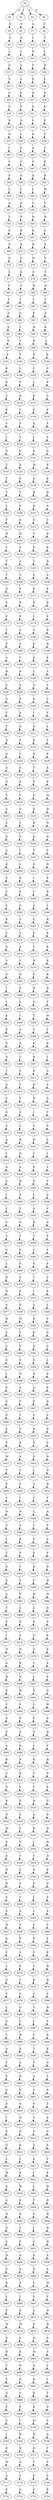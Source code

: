 strict digraph  {
	S0 -> S1 [ label = S ];
	S0 -> S2 [ label = I ];
	S0 -> S3 [ label = L ];
	S0 -> S4 [ label = D ];
	S1 -> S5 [ label = F ];
	S2 -> S6 [ label = V ];
	S3 -> S7 [ label = A ];
	S4 -> S8 [ label = C ];
	S5 -> S9 [ label = G ];
	S6 -> S10 [ label = G ];
	S7 -> S11 [ label = I ];
	S8 -> S12 [ label = Y ];
	S9 -> S13 [ label = L ];
	S10 -> S14 [ label = L ];
	S11 -> S15 [ label = G ];
	S12 -> S16 [ label = L ];
	S13 -> S17 [ label = G ];
	S14 -> S18 [ label = A ];
	S15 -> S19 [ label = V ];
	S16 -> S20 [ label = N ];
	S17 -> S21 [ label = T ];
	S18 -> S22 [ label = L ];
	S19 -> S23 [ label = P ];
	S20 -> S24 [ label = L ];
	S21 -> S25 [ label = C ];
	S22 -> S26 [ label = F ];
	S23 -> S27 [ label = G ];
	S24 -> S28 [ label = N ];
	S25 -> S29 [ label = V ];
	S26 -> S30 [ label = F ];
	S27 -> S31 [ label = E ];
	S28 -> S32 [ label = K ];
	S29 -> S33 [ label = G ];
	S30 -> S34 [ label = G ];
	S31 -> S35 [ label = L ];
	S32 -> S36 [ label = F ];
	S33 -> S37 [ label = G ];
	S34 -> S38 [ label = L ];
	S35 -> S39 [ label = R ];
	S36 -> S40 [ label = T ];
	S37 -> S41 [ label = I ];
	S38 -> S42 [ label = Y ];
	S39 -> S43 [ label = A ];
	S40 -> S44 [ label = T ];
	S41 -> S45 [ label = V ];
	S42 -> S46 [ label = F ];
	S43 -> S47 [ label = Y ];
	S44 -> S48 [ label = K ];
	S45 -> S49 [ label = G ];
	S46 -> S50 [ label = G ];
	S47 -> S51 [ label = A ];
	S48 -> S52 [ label = K ];
	S49 -> S53 [ label = L ];
	S50 -> S54 [ label = L ];
	S51 -> S55 [ label = L ];
	S52 -> S56 [ label = M ];
	S53 -> S57 [ label = A ];
	S54 -> S58 [ label = P ];
	S55 -> S59 [ label = A ];
	S56 -> S60 [ label = V ];
	S57 -> S61 [ label = L ];
	S58 -> S62 [ label = P ];
	S59 -> S63 [ label = H ];
	S60 -> S64 [ label = H ];
	S61 -> S65 [ label = F ];
	S62 -> S66 [ label = R ];
	S63 -> S67 [ label = R ];
	S64 -> S68 [ label = G ];
	S65 -> S69 [ label = F ];
	S66 -> S70 [ label = K ];
	S67 -> S71 [ label = R ];
	S68 -> S72 [ label = S ];
	S69 -> S73 [ label = G ];
	S70 -> S74 [ label = V ];
	S71 -> S75 [ label = H ];
	S72 -> S76 [ label = S ];
	S73 -> S77 [ label = L ];
	S74 -> S78 [ label = E ];
	S75 -> S79 [ label = G ];
	S76 -> S80 [ label = V ];
	S77 -> S81 [ label = Y ];
	S78 -> S82 [ label = V ];
	S79 -> S83 [ label = R ];
	S80 -> S84 [ label = R ];
	S81 -> S85 [ label = F ];
	S82 -> S86 [ label = I ];
	S83 -> S87 [ label = L ];
	S84 -> S88 [ label = Y ];
	S85 -> S89 [ label = G ];
	S86 -> S90 [ label = G ];
	S87 -> S91 [ label = P ];
	S88 -> S92 [ label = E ];
	S89 -> S93 [ label = L ];
	S90 -> S94 [ label = T ];
	S91 -> S95 [ label = W ];
	S92 -> S96 [ label = K ];
	S93 -> S97 [ label = P ];
	S94 -> S98 [ label = T ];
	S95 -> S99 [ label = H ];
	S96 -> S100 [ label = L ];
	S97 -> S101 [ label = P ];
	S98 -> S102 [ label = T ];
	S99 -> S103 [ label = K ];
	S100 -> S104 [ label = R ];
	S101 -> S105 [ label = R ];
	S102 -> S106 [ label = L ];
	S103 -> S107 [ label = L ];
	S104 -> S108 [ label = S ];
	S105 -> S109 [ label = K ];
	S106 -> S110 [ label = P ];
	S107 -> S111 [ label = L ];
	S108 -> S112 [ label = E ];
	S109 -> S113 [ label = V ];
	S110 -> S114 [ label = H ];
	S111 -> S115 [ label = E ];
	S112 -> S116 [ label = C ];
	S113 -> S117 [ label = E ];
	S114 -> S118 [ label = V ];
	S115 -> S119 [ label = P ];
	S116 -> S120 [ label = P ];
	S117 -> S121 [ label = V ];
	S118 -> S122 [ label = T ];
	S119 -> S123 [ label = S ];
	S120 -> S124 [ label = E ];
	S121 -> S125 [ label = I ];
	S122 -> S126 [ label = T ];
	S123 -> S127 [ label = I ];
	S124 -> S128 [ label = S ];
	S125 -> S129 [ label = G ];
	S126 -> S130 [ label = Q ];
	S127 -> S131 [ label = R ];
	S128 -> S132 [ label = G ];
	S129 -> S133 [ label = T ];
	S130 -> S134 [ label = S ];
	S131 -> S135 [ label = M ];
	S132 -> S136 [ label = E ];
	S133 -> S137 [ label = T ];
	S134 -> S138 [ label = P ];
	S135 -> S139 [ label = A ];
	S136 -> S140 [ label = E ];
	S137 -> S141 [ label = T ];
	S138 -> S142 [ label = T ];
	S139 -> S143 [ label = R ];
	S140 -> S144 [ label = Q ];
	S141 -> S145 [ label = L ];
	S142 -> S146 [ label = P ];
	S143 -> S147 [ label = D ];
	S144 -> S148 [ label = G ];
	S145 -> S149 [ label = P ];
	S146 -> S150 [ label = A ];
	S147 -> S151 [ label = G ];
	S148 -> S152 [ label = S ];
	S149 -> S153 [ label = H ];
	S150 -> S154 [ label = H ];
	S151 -> S155 [ label = V ];
	S152 -> S156 [ label = D ];
	S153 -> S157 [ label = V ];
	S154 -> S158 [ label = S ];
	S155 -> S159 [ label = P ];
	S156 -> S160 [ label = K ];
	S157 -> S161 [ label = T ];
	S158 -> S162 [ label = A ];
	S159 -> S163 [ label = V ];
	S160 -> S164 [ label = D ];
	S161 -> S165 [ label = T ];
	S162 -> S166 [ label = V ];
	S163 -> S167 [ label = S ];
	S164 -> S168 [ label = S ];
	S165 -> S169 [ label = Q ];
	S166 -> S170 [ label = Y ];
	S167 -> S171 [ label = R ];
	S168 -> S172 [ label = E ];
	S169 -> S173 [ label = S ];
	S170 -> S174 [ label = D ];
	S171 -> S175 [ label = E ];
	S172 -> S176 [ label = K ];
	S173 -> S177 [ label = P ];
	S174 -> S178 [ label = N ];
	S175 -> S179 [ label = L ];
	S176 -> S180 [ label = E ];
	S177 -> S181 [ label = T ];
	S178 -> S182 [ label = A ];
	S179 -> S183 [ label = A ];
	S180 -> S184 [ label = D ];
	S181 -> S185 [ label = P ];
	S182 -> S186 [ label = A ];
	S183 -> S187 [ label = E ];
	S184 -> S188 [ label = N ];
	S185 -> S189 [ label = A ];
	S186 -> S190 [ label = V ];
	S187 -> S191 [ label = K ];
	S188 -> S192 [ label = E ];
	S189 -> S193 [ label = H ];
	S190 -> S194 [ label = A ];
	S191 -> S195 [ label = L ];
	S192 -> S196 [ label = V ];
	S193 -> S197 [ label = S ];
	S194 -> S198 [ label = S ];
	S195 -> S199 [ label = A ];
	S196 -> S200 [ label = T ];
	S197 -> S201 [ label = A ];
	S198 -> S202 [ label = D ];
	S199 -> S203 [ label = K ];
	S200 -> S204 [ label = V ];
	S201 -> S205 [ label = V ];
	S202 -> S206 [ label = A ];
	S203 -> S207 [ label = I ];
	S204 -> S208 [ label = Y ];
	S205 -> S209 [ label = Y ];
	S206 -> S210 [ label = G ];
	S207 -> S211 [ label = D ];
	S208 -> S212 [ label = L ];
	S209 -> S213 [ label = D ];
	S210 -> S214 [ label = P ];
	S211 -> S215 [ label = E ];
	S212 -> S216 [ label = Y ];
	S213 -> S217 [ label = N ];
	S214 -> S218 [ label = C ];
	S215 -> S219 [ label = R ];
	S216 -> S220 [ label = P ];
	S217 -> S221 [ label = A ];
	S218 -> S222 [ label = S ];
	S219 -> S223 [ label = V ];
	S220 -> S224 [ label = K ];
	S221 -> S225 [ label = A ];
	S222 -> S226 [ label = K ];
	S223 -> S227 [ label = K ];
	S224 -> S228 [ label = E ];
	S225 -> S229 [ label = V ];
	S226 -> S230 [ label = V ];
	S227 -> S231 [ label = F ];
	S228 -> S232 [ label = M ];
	S229 -> S233 [ label = A ];
	S230 -> S234 [ label = G ];
	S231 -> S235 [ label = K ];
	S232 -> S236 [ label = H ];
	S233 -> S237 [ label = S ];
	S234 -> S238 [ label = V ];
	S235 -> S239 [ label = N ];
	S236 -> S240 [ label = N ];
	S237 -> S241 [ label = D ];
	S238 -> S242 [ label = D ];
	S239 -> S243 [ label = D ];
	S240 -> S244 [ label = Q ];
	S241 -> S245 [ label = A ];
	S242 -> S246 [ label = I ];
	S243 -> S247 [ label = S ];
	S244 -> S248 [ label = T ];
	S245 -> S249 [ label = R ];
	S246 -> S250 [ label = L ];
	S247 -> S251 [ label = E ];
	S248 -> S252 [ label = N ];
	S249 -> S253 [ label = P ];
	S250 -> S254 [ label = K ];
	S251 -> S255 [ label = I ];
	S252 -> S256 [ label = E ];
	S253 -> S257 [ label = C ];
	S254 -> S258 [ label = E ];
	S255 -> S259 [ label = C ];
	S256 -> S260 [ label = R ];
	S257 -> S261 [ label = S ];
	S258 -> S262 [ label = G ];
	S259 -> S263 [ label = A ];
	S260 -> S264 [ label = L ];
	S261 -> S265 [ label = K ];
	S262 -> S266 [ label = G ];
	S263 -> S267 [ label = L ];
	S264 -> S268 [ label = R ];
	S265 -> S269 [ label = V ];
	S266 -> S270 [ label = T ];
	S267 -> S271 [ label = F ];
	S268 -> S272 [ label = K ];
	S269 -> S273 [ label = G ];
	S270 -> S274 [ label = A ];
	S271 -> S275 [ label = C ];
	S272 -> S276 [ label = K ];
	S273 -> S277 [ label = V ];
	S274 -> S278 [ label = V ];
	S275 -> S279 [ label = W ];
	S276 -> S280 [ label = K ];
	S277 -> S281 [ label = D ];
	S278 -> S282 [ label = D ];
	S279 -> S283 [ label = P ];
	S280 -> S284 [ label = R ];
	S281 -> S285 [ label = I ];
	S282 -> S286 [ label = S ];
	S283 -> S287 [ label = N ];
	S284 -> S288 [ label = D ];
	S285 -> S289 [ label = L ];
	S286 -> S290 [ label = A ];
	S287 -> S291 [ label = G ];
	S288 -> S292 [ label = T ];
	S289 -> S293 [ label = K ];
	S290 -> S294 [ label = I ];
	S291 -> S295 [ label = T ];
	S292 -> S296 [ label = W ];
	S293 -> S297 [ label = E ];
	S294 -> S298 [ label = A ];
	S295 -> S299 [ label = V ];
	S296 -> S300 [ label = I ];
	S297 -> S301 [ label = G ];
	S298 -> S302 [ label = A ];
	S299 -> S303 [ label = K ];
	S300 -> S304 [ label = R ];
	S301 -> S305 [ label = G ];
	S302 -> S306 [ label = I ];
	S303 -> S307 [ label = K ];
	S304 -> S308 [ label = I ];
	S305 -> S309 [ label = T ];
	S306 -> S310 [ label = L ];
	S307 -> S311 [ label = E ];
	S308 -> S312 [ label = A ];
	S309 -> S313 [ label = A ];
	S310 -> S314 [ label = C ];
	S311 -> S315 [ label = N ];
	S312 -> S316 [ label = A ];
	S313 -> S317 [ label = V ];
	S314 -> S318 [ label = V ];
	S315 -> S319 [ label = D ];
	S316 -> S320 [ label = A ];
	S317 -> S321 [ label = D ];
	S318 -> S322 [ label = G ];
	S319 -> S323 [ label = I ];
	S320 -> S324 [ label = V ];
	S321 -> S325 [ label = S ];
	S322 -> S326 [ label = L ];
	S323 -> S327 [ label = V ];
	S324 -> S328 [ label = V ];
	S325 -> S329 [ label = A ];
	S326 -> S330 [ label = H ];
	S327 -> S331 [ label = R ];
	S328 -> S332 [ label = L ];
	S329 -> S333 [ label = I ];
	S330 -> S334 [ label = N ];
	S331 -> S335 [ label = Y ];
	S332 -> S336 [ label = L ];
	S333 -> S337 [ label = A ];
	S334 -> S338 [ label = S ];
	S335 -> S339 [ label = P ];
	S336 -> S340 [ label = T ];
	S337 -> S341 [ label = A ];
	S338 -> S342 [ label = H ];
	S339 -> S343 [ label = A ];
	S340 -> S344 [ label = V ];
	S341 -> S345 [ label = I ];
	S342 -> S346 [ label = S ];
	S343 -> S347 [ label = L ];
	S344 -> S348 [ label = A ];
	S345 -> S349 [ label = L ];
	S346 -> S350 [ label = C ];
	S347 -> S351 [ label = A ];
	S348 -> S352 [ label = V ];
	S349 -> S353 [ label = C ];
	S350 -> S354 [ label = G ];
	S351 -> S355 [ label = R ];
	S352 -> S356 [ label = G ];
	S353 -> S357 [ label = V ];
	S354 -> S358 [ label = I ];
	S355 -> S359 [ label = T ];
	S356 -> S360 [ label = F ];
	S357 -> S361 [ label = G ];
	S358 -> S362 [ label = G ];
	S359 -> S363 [ label = L ];
	S360 -> S364 [ label = V ];
	S361 -> S365 [ label = L ];
	S362 -> S366 [ label = G ];
	S363 -> S367 [ label = E ];
	S364 -> S368 [ label = F ];
	S365 -> S369 [ label = H ];
	S366 -> S370 [ label = G ];
	S367 -> S371 [ label = T ];
	S368 -> S372 [ label = Y ];
	S369 -> S373 [ label = N ];
	S370 -> S374 [ label = F ];
	S371 -> S375 [ label = I ];
	S372 -> S376 [ label = E ];
	S373 -> S377 [ label = S ];
	S374 -> S378 [ label = F ];
	S375 -> S379 [ label = A ];
	S376 -> S380 [ label = L ];
	S377 -> S381 [ label = H ];
	S378 -> S382 [ label = M ];
	S379 -> S383 [ label = R ];
	S380 -> S384 [ label = Y ];
	S381 -> S385 [ label = S ];
	S382 -> S386 [ label = T ];
	S383 -> S387 [ label = E ];
	S384 -> S388 [ label = G ];
	S385 -> S389 [ label = C ];
	S386 -> S390 [ label = F ];
	S387 -> S391 [ label = G ];
	S388 -> S392 [ label = C ];
	S389 -> S393 [ label = G ];
	S390 -> S394 [ label = Y ];
	S391 -> S395 [ label = E ];
	S392 -> S396 [ label = L ];
	S393 -> S397 [ label = I ];
	S394 -> S398 [ label = N ];
	S395 -> S399 [ label = D ];
	S396 -> S400 [ label = E ];
	S397 -> S401 [ label = G ];
	S398 -> S402 [ label = A ];
	S399 -> S403 [ label = A ];
	S400 -> S404 [ label = P ];
	S401 -> S405 [ label = G ];
	S402 -> S406 [ label = T ];
	S403 -> S407 [ label = F ];
	S404 -> S408 [ label = D ];
	S405 -> S409 [ label = G ];
	S406 -> S410 [ label = T ];
	S407 -> S411 [ label = Y ];
	S408 -> S412 [ label = S ];
	S409 -> S413 [ label = F ];
	S410 -> S414 [ label = G ];
	S411 -> S415 [ label = N ];
	S412 -> S416 [ label = D ];
	S413 -> S417 [ label = F ];
	S414 -> S418 [ label = E ];
	S415 -> S419 [ label = G ];
	S416 -> S420 [ label = S ];
	S417 -> S421 [ label = M ];
	S418 -> S422 [ label = A ];
	S419 -> S423 [ label = S ];
	S420 -> S424 [ label = H ];
	S421 -> S425 [ label = T ];
	S422 -> S426 [ label = T ];
	S423 -> S427 [ label = L ];
	S424 -> S428 [ label = N ];
	S425 -> S429 [ label = F ];
	S426 -> S430 [ label = F ];
	S427 -> S431 [ label = A ];
	S428 -> S432 [ label = H ];
	S429 -> S433 [ label = Y ];
	S430 -> S434 [ label = I ];
	S431 -> S435 [ label = T ];
	S432 -> S436 [ label = T ];
	S433 -> S437 [ label = N ];
	S434 -> S438 [ label = N ];
	S435 -> S439 [ label = L ];
	S436 -> S440 [ label = A ];
	S437 -> S441 [ label = A ];
	S438 -> S442 [ label = A ];
	S439 -> S443 [ label = L ];
	S440 -> S444 [ label = P ];
	S441 -> S445 [ label = T ];
	S442 -> S446 [ label = R ];
	S443 -> S447 [ label = V ];
	S444 -> S448 [ label = A ];
	S445 -> S449 [ label = T ];
	S446 -> S450 [ label = E ];
	S447 -> S451 [ label = E ];
	S448 -> S452 [ label = V ];
	S449 -> S453 [ label = G ];
	S450 -> S454 [ label = V ];
	S451 -> S455 [ label = D ];
	S452 -> S456 [ label = D ];
	S453 -> S457 [ label = E ];
	S454 -> S458 [ label = A ];
	S455 -> S459 [ label = V ];
	S456 -> S460 [ label = H ];
	S457 -> S461 [ label = A ];
	S458 -> S462 [ label = P ];
	S459 -> S463 [ label = R ];
	S460 -> S464 [ label = W ];
	S461 -> S465 [ label = T ];
	S462 -> S466 [ label = A ];
	S463 -> S467 [ label = A ];
	S464 -> S468 [ label = N ];
	S465 -> S469 [ label = F ];
	S466 -> S470 [ label = R ];
	S467 -> S471 [ label = K ];
	S468 -> S472 [ label = S ];
	S469 -> S473 [ label = I ];
	S470 -> S474 [ label = A ];
	S471 -> S475 [ label = G ];
	S472 -> S476 [ label = E ];
	S473 -> S477 [ label = N ];
	S474 -> S478 [ label = D ];
	S475 -> S479 [ label = G ];
	S476 -> S480 [ label = K ];
	S477 -> S481 [ label = A ];
	S478 -> S482 [ label = K ];
	S479 -> S483 [ label = V ];
	S480 -> S484 [ label = K ];
	S481 -> S485 [ label = R ];
	S482 -> S486 [ label = N ];
	S483 -> S487 [ label = L ];
	S484 -> S488 [ label = E ];
	S485 -> S489 [ label = E ];
	S486 -> S490 [ label = M ];
	S487 -> S491 [ label = S ];
	S488 -> S492 [ label = G ];
	S489 -> S493 [ label = V ];
	S490 -> S494 [ label = F ];
	S491 -> S495 [ label = L ];
	S492 -> S496 [ label = H ];
	S493 -> S497 [ label = A ];
	S494 -> S498 [ label = K ];
	S495 -> S499 [ label = E ];
	S496 -> S500 [ label = D ];
	S497 -> S501 [ label = P ];
	S498 -> S502 [ label = G ];
	S499 -> S503 [ label = D ];
	S500 -> S504 [ label = H ];
	S501 -> S505 [ label = A ];
	S502 -> S506 [ label = N ];
	S503 -> S507 [ label = L ];
	S504 -> S508 [ label = Y ];
	S505 -> S509 [ label = R ];
	S506 -> S510 [ label = P ];
	S507 -> S511 [ label = R ];
	S508 -> S512 [ label = H ];
	S509 -> S513 [ label = A ];
	S510 -> S514 [ label = E ];
	S511 -> S515 [ label = S ];
	S512 -> S516 [ label = D ];
	S513 -> S517 [ label = D ];
	S514 -> S518 [ label = L ];
	S515 -> S519 [ label = Y ];
	S516 -> S520 [ label = E ];
	S517 -> S521 [ label = K ];
	S518 -> S522 [ label = S ];
	S519 -> S523 [ label = H ];
	S520 -> S524 [ label = G ];
	S521 -> S525 [ label = N ];
	S522 -> S526 [ label = V ];
	S523 -> S527 [ label = A ];
	S524 -> S528 [ label = D ];
	S525 -> S529 [ label = M ];
	S526 -> S530 [ label = L ];
	S527 -> S531 [ label = E ];
	S528 -> S532 [ label = H ];
	S529 -> S533 [ label = F ];
	S530 -> S534 [ label = G ];
	S531 -> S535 [ label = I ];
	S532 -> S536 [ label = H ];
	S533 -> S537 [ label = K ];
	S534 -> S538 [ label = T ];
	S535 -> S539 [ label = V ];
	S536 -> S540 [ label = H ];
	S537 -> S541 [ label = G ];
	S538 -> S542 [ label = L ];
	S539 -> S543 [ label = K ];
	S540 -> S544 [ label = E ];
	S541 -> S545 [ label = N ];
	S542 -> S546 [ label = A ];
	S543 -> S547 [ label = P ];
	S544 -> S548 [ label = D ];
	S545 -> S549 [ label = A ];
	S546 -> S550 [ label = V ];
	S547 -> S551 [ label = L ];
	S548 -> S552 [ label = E ];
	S549 -> S553 [ label = E ];
	S550 -> S554 [ label = A ];
	S551 -> S555 [ label = I ];
	S552 -> S556 [ label = E ];
	S553 -> S557 [ label = H ];
	S554 -> S558 [ label = V ];
	S555 -> S559 [ label = F ];
	S556 -> S560 [ label = S ];
	S557 -> S561 [ label = A ];
	S558 -> S562 [ label = P ];
	S559 -> S563 [ label = P ];
	S560 -> S564 [ label = P ];
	S561 -> S565 [ label = V ];
	S562 -> S566 [ label = G ];
	S563 -> S567 [ label = V ];
	S564 -> S568 [ label = E ];
	S565 -> S569 [ label = L ];
	S566 -> S570 [ label = E ];
	S567 -> S571 [ label = G ];
	S568 -> S572 [ label = H ];
	S569 -> S573 [ label = G ];
	S570 -> S574 [ label = I ];
	S571 -> S575 [ label = K ];
	S572 -> S576 [ label = H ];
	S573 -> S577 [ label = T ];
	S574 -> S578 [ label = A ];
	S575 -> S579 [ label = Y ];
	S576 -> S580 [ label = S ];
	S577 -> S581 [ label = L ];
	S578 -> S582 [ label = G ];
	S579 -> S583 [ label = T ];
	S580 -> S584 [ label = H ];
	S581 -> S585 [ label = A ];
	S582 -> S586 [ label = L ];
	S583 -> S587 [ label = L ];
	S584 -> S588 [ label = S ];
	S585 -> S589 [ label = V ];
	S586 -> S590 [ label = W ];
	S587 -> S591 [ label = V ];
	S588 -> S592 [ label = R ];
	S589 -> S593 [ label = A ];
	S590 -> S594 [ label = E ];
	S591 -> S595 [ label = T ];
	S592 -> S596 [ label = E ];
	S593 -> S597 [ label = V ];
	S594 -> S598 [ label = A ];
	S595 -> S599 [ label = P ];
	S596 -> S600 [ label = G ];
	S597 -> S601 [ label = P ];
	S598 -> S602 [ label = H ];
	S599 -> S603 [ label = A ];
	S600 -> S604 [ label = T ];
	S601 -> S605 [ label = G ];
	S602 -> S606 [ label = Q ];
	S603 -> S607 [ label = P ];
	S604 -> S608 [ label = D ];
	S605 -> S609 [ label = E ];
	S606 -> S610 [ label = S ];
	S607 -> S611 [ label = P ];
	S608 -> S612 [ label = D ];
	S609 -> S613 [ label = I ];
	S610 -> S614 [ label = H ];
	S611 -> S615 [ label = G ];
	S612 -> S616 [ label = S ];
	S613 -> S617 [ label = A ];
	S614 -> S618 [ label = G ];
	S615 -> S619 [ label = G ];
	S616 -> S620 [ label = G ];
	S617 -> S621 [ label = G ];
	S618 -> S622 [ label = K ];
	S619 -> S623 [ label = G ];
	S620 -> S624 [ label = E ];
	S621 -> S625 [ label = L ];
	S622 -> S626 [ label = L ];
	S623 -> S627 [ label = A ];
	S624 -> S628 [ label = Y ];
	S625 -> S629 [ label = W ];
	S626 -> S630 [ label = P ];
	S627 -> S631 [ label = I ];
	S628 -> S632 [ label = E ];
	S629 -> S633 [ label = E ];
	S630 -> S634 [ label = W ];
	S631 -> S635 [ label = L ];
	S632 -> S636 [ label = H ];
	S633 -> S637 [ label = A ];
	S634 -> S638 [ label = E ];
	S635 -> S639 [ label = T ];
	S636 -> S640 [ label = D ];
	S637 -> S641 [ label = H ];
	S638 -> S642 [ label = R ];
	S639 -> S643 [ label = S ];
	S640 -> S644 [ label = H ];
	S641 -> S645 [ label = Q ];
	S642 -> S646 [ label = L ];
	S643 -> S647 [ label = I ];
	S644 -> S648 [ label = H ];
	S645 -> S649 [ label = S ];
	S646 -> S650 [ label = F ];
	S647 -> S651 [ label = V ];
	S648 -> S652 [ label = H ];
	S649 -> S653 [ label = H ];
	S650 -> S654 [ label = Q ];
	S651 -> S655 [ label = N ];
	S652 -> S656 [ label = S ];
	S653 -> S657 [ label = G ];
	S654 -> S658 [ label = P ];
	S655 -> S659 [ label = A ];
	S656 -> S660 [ label = S ];
	S657 -> S661 [ label = K ];
	S658 -> S662 [ label = S ];
	S659 -> S663 [ label = L ];
	S660 -> S664 [ label = M ];
	S661 -> S665 [ label = L ];
	S662 -> S666 [ label = I ];
	S663 -> S667 [ label = S ];
	S664 -> S668 [ label = Y ];
	S665 -> S669 [ label = P ];
	S666 -> S670 [ label = D ];
	S667 -> S671 [ label = A ];
	S668 -> S672 [ label = H ];
	S669 -> S673 [ label = W ];
	S670 -> S674 [ label = M ];
	S671 -> S675 [ label = F ];
	S672 -> S676 [ label = H ];
	S673 -> S677 [ label = E ];
	S674 -> S678 [ label = A ];
	S675 -> S679 [ label = H ];
	S676 -> S680 [ label = G ];
	S677 -> S681 [ label = R ];
	S678 -> S682 [ label = E ];
	S679 -> S683 [ label = M ];
	S680 -> S684 [ label = V ];
	S681 -> S685 [ label = L ];
	S682 -> S686 [ label = N ];
	S683 -> S687 [ label = Q ];
	S684 -> S688 [ label = L ];
	S685 -> S689 [ label = F ];
	S686 -> S690 [ label = G ];
	S687 -> S691 [ label = R ];
	S688 -> S692 [ label = I ];
	S689 -> S693 [ label = Q ];
	S690 -> S694 [ label = Y ];
	S691 -> S695 [ label = R ];
	S692 -> S696 [ label = T ];
	S693 -> S697 [ label = P ];
	S694 -> S698 [ label = F ];
	S695 -> S699 [ label = E ];
	S696 -> S700 [ label = D ];
	S697 -> S701 [ label = S ];
	S698 -> S702 [ label = I ];
	S699 -> S703 [ label = M ];
	S700 -> S704 [ label = S ];
	S701 -> S705 [ label = I ];
	S702 -> S706 [ label = N ];
	S703 -> S707 [ label = Q ];
	S704 -> S708 [ label = A ];
	S705 -> S709 [ label = D ];
	S706 -> S710 [ label = D ];
	S707 -> S711 [ label = D ];
	S708 -> S712 [ label = V ];
	S709 -> S713 [ label = M ];
	S710 -> S714 [ label = A ];
	S711 -> S715 [ label = T ];
	S712 -> S716 [ label = C ];
	S713 -> S717 [ label = A ];
	S714 -> S718 [ label = L ];
	S715 -> S719 [ label = E ];
	S716 -> S720 [ label = S ];
	S717 -> S721 [ label = E ];
	S718 -> S722 [ label = A ];
	S719 -> S723 [ label = G ];
	S720 -> S724 [ label = E ];
}
